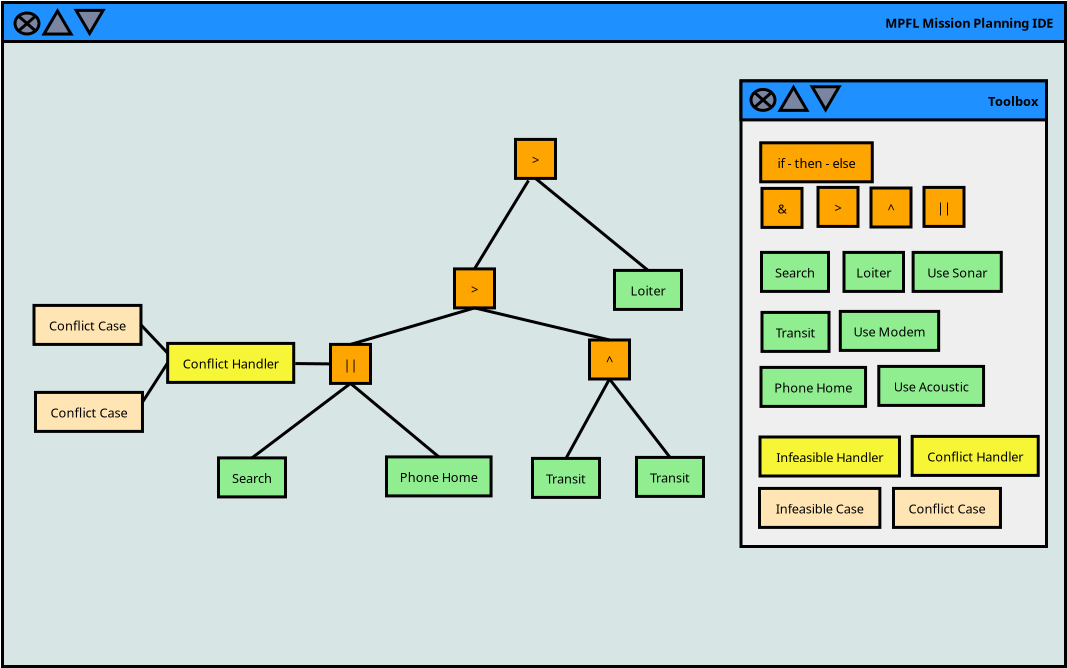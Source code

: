 <?xml version="1.0" encoding="UTF-8"?>
<dia:diagram xmlns:dia="http://www.lysator.liu.se/~alla/dia/">
  <dia:layer name="Background" visible="true" active="true">
    <dia:group>
      <dia:object type="Flowchart - Box" version="0" id="O0">
        <dia:attribute name="obj_pos">
          <dia:point val="8.475,-18.1"/>
        </dia:attribute>
        <dia:attribute name="obj_bb">
          <dia:rectangle val="8.4,-18.175;61.7,15.05"/>
        </dia:attribute>
        <dia:attribute name="elem_corner">
          <dia:point val="8.475,-18.1"/>
        </dia:attribute>
        <dia:attribute name="elem_width">
          <dia:real val="53.15"/>
        </dia:attribute>
        <dia:attribute name="elem_height">
          <dia:real val="33.075"/>
        </dia:attribute>
        <dia:attribute name="border_width">
          <dia:real val="0.15"/>
        </dia:attribute>
        <dia:attribute name="inner_color">
          <dia:color val="#d8e5e5"/>
        </dia:attribute>
        <dia:attribute name="show_background">
          <dia:boolean val="true"/>
        </dia:attribute>
        <dia:attribute name="padding">
          <dia:real val="0.5"/>
        </dia:attribute>
        <dia:attribute name="text">
          <dia:composite type="text">
            <dia:attribute name="string">
              <dia:string>##</dia:string>
            </dia:attribute>
            <dia:attribute name="font">
              <dia:font family="sans" style="0" name="Helvetica"/>
            </dia:attribute>
            <dia:attribute name="height">
              <dia:real val="0.8"/>
            </dia:attribute>
            <dia:attribute name="pos">
              <dia:point val="35.05,-1.367"/>
            </dia:attribute>
            <dia:attribute name="color">
              <dia:color val="#000000"/>
            </dia:attribute>
            <dia:attribute name="alignment">
              <dia:enum val="1"/>
            </dia:attribute>
          </dia:composite>
        </dia:attribute>
      </dia:object>
      <dia:object type="Flowchart - Box" version="0" id="O1">
        <dia:attribute name="obj_pos">
          <dia:point val="8.475,-18.225"/>
        </dia:attribute>
        <dia:attribute name="obj_bb">
          <dia:rectangle val="8.4,-18.3;61.7,-16.2"/>
        </dia:attribute>
        <dia:attribute name="elem_corner">
          <dia:point val="8.475,-18.225"/>
        </dia:attribute>
        <dia:attribute name="elem_width">
          <dia:real val="53.15"/>
        </dia:attribute>
        <dia:attribute name="elem_height">
          <dia:real val="1.95"/>
        </dia:attribute>
        <dia:attribute name="border_width">
          <dia:real val="0.15"/>
        </dia:attribute>
        <dia:attribute name="inner_color">
          <dia:color val="#1e90ff"/>
        </dia:attribute>
        <dia:attribute name="show_background">
          <dia:boolean val="true"/>
        </dia:attribute>
        <dia:attribute name="padding">
          <dia:real val="0.5"/>
        </dia:attribute>
        <dia:attribute name="text">
          <dia:composite type="text">
            <dia:attribute name="string">
              <dia:string>#MPFL Mission Planning IDE#</dia:string>
            </dia:attribute>
            <dia:attribute name="font">
              <dia:font family="sans" style="80" name="Helvetica-Bold"/>
            </dia:attribute>
            <dia:attribute name="height">
              <dia:real val="0.8"/>
            </dia:attribute>
            <dia:attribute name="pos">
              <dia:point val="61.2,-17.055"/>
            </dia:attribute>
            <dia:attribute name="color">
              <dia:color val="#000000"/>
            </dia:attribute>
            <dia:attribute name="alignment">
              <dia:enum val="2"/>
            </dia:attribute>
          </dia:composite>
        </dia:attribute>
      </dia:object>
      <dia:group>
        <dia:object type="Flowchart - Summing Junction" version="1" id="O2">
          <dia:attribute name="obj_pos">
            <dia:point val="9.1,-17.7"/>
          </dia:attribute>
          <dia:attribute name="obj_bb">
            <dia:rectangle val="9.025,-17.775;10.375,-16.575"/>
          </dia:attribute>
          <dia:attribute name="meta">
            <dia:composite type="dict"/>
          </dia:attribute>
          <dia:attribute name="elem_corner">
            <dia:point val="9.1,-17.7"/>
          </dia:attribute>
          <dia:attribute name="elem_width">
            <dia:real val="1.2"/>
          </dia:attribute>
          <dia:attribute name="elem_height">
            <dia:real val="1.05"/>
          </dia:attribute>
          <dia:attribute name="line_width">
            <dia:real val="0.15"/>
          </dia:attribute>
          <dia:attribute name="line_colour">
            <dia:color val="#000000"/>
          </dia:attribute>
          <dia:attribute name="fill_colour">
            <dia:color val="#7a86a1"/>
          </dia:attribute>
          <dia:attribute name="show_background">
            <dia:boolean val="true"/>
          </dia:attribute>
          <dia:attribute name="line_style">
            <dia:enum val="0"/>
            <dia:real val="1"/>
          </dia:attribute>
          <dia:attribute name="flip_horizontal">
            <dia:boolean val="false"/>
          </dia:attribute>
          <dia:attribute name="flip_vertical">
            <dia:boolean val="false"/>
          </dia:attribute>
          <dia:attribute name="subscale">
            <dia:real val="1"/>
          </dia:attribute>
        </dia:object>
        <dia:object type="Geometric - Isoceles Triangle" version="1" id="O3">
          <dia:attribute name="obj_pos">
            <dia:point val="10.55,-17.8"/>
          </dia:attribute>
          <dia:attribute name="obj_bb">
            <dia:rectangle val="10.419,-17.948;12.031,-16.575"/>
          </dia:attribute>
          <dia:attribute name="meta">
            <dia:composite type="dict"/>
          </dia:attribute>
          <dia:attribute name="elem_corner">
            <dia:point val="10.55,-17.8"/>
          </dia:attribute>
          <dia:attribute name="elem_width">
            <dia:real val="1.35"/>
          </dia:attribute>
          <dia:attribute name="elem_height">
            <dia:real val="1.15"/>
          </dia:attribute>
          <dia:attribute name="line_width">
            <dia:real val="0.15"/>
          </dia:attribute>
          <dia:attribute name="line_colour">
            <dia:color val="#000000"/>
          </dia:attribute>
          <dia:attribute name="fill_colour">
            <dia:color val="#7a86a1"/>
          </dia:attribute>
          <dia:attribute name="show_background">
            <dia:boolean val="true"/>
          </dia:attribute>
          <dia:attribute name="line_style">
            <dia:enum val="0"/>
            <dia:real val="1"/>
          </dia:attribute>
          <dia:attribute name="flip_horizontal">
            <dia:boolean val="false"/>
          </dia:attribute>
          <dia:attribute name="flip_vertical">
            <dia:boolean val="false"/>
          </dia:attribute>
          <dia:attribute name="subscale">
            <dia:real val="1"/>
          </dia:attribute>
        </dia:object>
        <dia:object type="Geometric - Isoceles Triangle" version="1" id="O4">
          <dia:attribute name="obj_pos">
            <dia:point val="12.156,-17.832"/>
          </dia:attribute>
          <dia:attribute name="obj_bb">
            <dia:rectangle val="12.025,-17.907;13.637,-16.534"/>
          </dia:attribute>
          <dia:attribute name="meta">
            <dia:composite type="dict"/>
          </dia:attribute>
          <dia:attribute name="elem_corner">
            <dia:point val="12.156,-17.832"/>
          </dia:attribute>
          <dia:attribute name="elem_width">
            <dia:real val="1.35"/>
          </dia:attribute>
          <dia:attribute name="elem_height">
            <dia:real val="1.15"/>
          </dia:attribute>
          <dia:attribute name="line_width">
            <dia:real val="0.15"/>
          </dia:attribute>
          <dia:attribute name="line_colour">
            <dia:color val="#000000"/>
          </dia:attribute>
          <dia:attribute name="fill_colour">
            <dia:color val="#7a86a1"/>
          </dia:attribute>
          <dia:attribute name="show_background">
            <dia:boolean val="true"/>
          </dia:attribute>
          <dia:attribute name="line_style">
            <dia:enum val="0"/>
            <dia:real val="1"/>
          </dia:attribute>
          <dia:attribute name="flip_horizontal">
            <dia:boolean val="false"/>
          </dia:attribute>
          <dia:attribute name="flip_vertical">
            <dia:boolean val="true"/>
          </dia:attribute>
          <dia:attribute name="subscale">
            <dia:real val="1"/>
          </dia:attribute>
        </dia:object>
      </dia:group>
      <dia:group>
        <dia:object type="Flowchart - Box" version="0" id="O5">
          <dia:attribute name="obj_pos">
            <dia:point val="31.075,-4.905"/>
          </dia:attribute>
          <dia:attribute name="obj_bb">
            <dia:rectangle val="31,-4.98;33.15,-2.88"/>
          </dia:attribute>
          <dia:attribute name="elem_corner">
            <dia:point val="31.075,-4.905"/>
          </dia:attribute>
          <dia:attribute name="elem_width">
            <dia:real val="2"/>
          </dia:attribute>
          <dia:attribute name="elem_height">
            <dia:real val="1.95"/>
          </dia:attribute>
          <dia:attribute name="border_width">
            <dia:real val="0.15"/>
          </dia:attribute>
          <dia:attribute name="inner_color">
            <dia:color val="#ffa500"/>
          </dia:attribute>
          <dia:attribute name="show_background">
            <dia:boolean val="true"/>
          </dia:attribute>
          <dia:attribute name="padding">
            <dia:real val="0.5"/>
          </dia:attribute>
          <dia:attribute name="text">
            <dia:composite type="text">
              <dia:attribute name="string">
                <dia:string>#&gt;#</dia:string>
              </dia:attribute>
              <dia:attribute name="font">
                <dia:font family="sans" style="0" name="Helvetica"/>
              </dia:attribute>
              <dia:attribute name="height">
                <dia:real val="0.8"/>
              </dia:attribute>
              <dia:attribute name="pos">
                <dia:point val="32.075,-3.735"/>
              </dia:attribute>
              <dia:attribute name="color">
                <dia:color val="#000000"/>
              </dia:attribute>
              <dia:attribute name="alignment">
                <dia:enum val="1"/>
              </dia:attribute>
            </dia:composite>
          </dia:attribute>
        </dia:object>
        <dia:object type="Flowchart - Box" version="0" id="O6">
          <dia:attribute name="obj_pos">
            <dia:point val="19.275,4.545"/>
          </dia:attribute>
          <dia:attribute name="obj_bb">
            <dia:rectangle val="19.2,4.47;22.7,6.57"/>
          </dia:attribute>
          <dia:attribute name="elem_corner">
            <dia:point val="19.275,4.545"/>
          </dia:attribute>
          <dia:attribute name="elem_width">
            <dia:real val="3.35"/>
          </dia:attribute>
          <dia:attribute name="elem_height">
            <dia:real val="1.95"/>
          </dia:attribute>
          <dia:attribute name="border_width">
            <dia:real val="0.15"/>
          </dia:attribute>
          <dia:attribute name="inner_color">
            <dia:color val="#90ee90"/>
          </dia:attribute>
          <dia:attribute name="show_background">
            <dia:boolean val="true"/>
          </dia:attribute>
          <dia:attribute name="padding">
            <dia:real val="0.5"/>
          </dia:attribute>
          <dia:attribute name="text">
            <dia:composite type="text">
              <dia:attribute name="string">
                <dia:string>#Search#</dia:string>
              </dia:attribute>
              <dia:attribute name="font">
                <dia:font family="sans" style="0" name="Helvetica"/>
              </dia:attribute>
              <dia:attribute name="height">
                <dia:real val="0.8"/>
              </dia:attribute>
              <dia:attribute name="pos">
                <dia:point val="20.95,5.715"/>
              </dia:attribute>
              <dia:attribute name="color">
                <dia:color val="#000000"/>
              </dia:attribute>
              <dia:attribute name="alignment">
                <dia:enum val="1"/>
              </dia:attribute>
            </dia:composite>
          </dia:attribute>
        </dia:object>
        <dia:object type="Flowchart - Box" version="0" id="O7">
          <dia:attribute name="obj_pos">
            <dia:point val="27.675,4.495"/>
          </dia:attribute>
          <dia:attribute name="obj_bb">
            <dia:rectangle val="27.6,4.42;32.977,6.52"/>
          </dia:attribute>
          <dia:attribute name="elem_corner">
            <dia:point val="27.675,4.495"/>
          </dia:attribute>
          <dia:attribute name="elem_width">
            <dia:real val="5.228"/>
          </dia:attribute>
          <dia:attribute name="elem_height">
            <dia:real val="1.95"/>
          </dia:attribute>
          <dia:attribute name="border_width">
            <dia:real val="0.15"/>
          </dia:attribute>
          <dia:attribute name="inner_color">
            <dia:color val="#90ee90"/>
          </dia:attribute>
          <dia:attribute name="show_background">
            <dia:boolean val="true"/>
          </dia:attribute>
          <dia:attribute name="padding">
            <dia:real val="0.5"/>
          </dia:attribute>
          <dia:attribute name="text">
            <dia:composite type="text">
              <dia:attribute name="string">
                <dia:string>#Phone Home#</dia:string>
              </dia:attribute>
              <dia:attribute name="font">
                <dia:font family="sans" style="0" name="Helvetica"/>
              </dia:attribute>
              <dia:attribute name="height">
                <dia:real val="0.8"/>
              </dia:attribute>
              <dia:attribute name="pos">
                <dia:point val="30.289,5.665"/>
              </dia:attribute>
              <dia:attribute name="color">
                <dia:color val="#000000"/>
              </dia:attribute>
              <dia:attribute name="alignment">
                <dia:enum val="1"/>
              </dia:attribute>
            </dia:composite>
          </dia:attribute>
        </dia:object>
        <dia:object type="Flowchart - Box" version="0" id="O8">
          <dia:attribute name="obj_pos">
            <dia:point val="37.825,-1.35"/>
          </dia:attribute>
          <dia:attribute name="obj_bb">
            <dia:rectangle val="37.75,-1.425;39.9,0.675"/>
          </dia:attribute>
          <dia:attribute name="elem_corner">
            <dia:point val="37.825,-1.35"/>
          </dia:attribute>
          <dia:attribute name="elem_width">
            <dia:real val="2"/>
          </dia:attribute>
          <dia:attribute name="elem_height">
            <dia:real val="1.95"/>
          </dia:attribute>
          <dia:attribute name="border_width">
            <dia:real val="0.15"/>
          </dia:attribute>
          <dia:attribute name="inner_color">
            <dia:color val="#ffa500"/>
          </dia:attribute>
          <dia:attribute name="show_background">
            <dia:boolean val="true"/>
          </dia:attribute>
          <dia:attribute name="padding">
            <dia:real val="0.5"/>
          </dia:attribute>
          <dia:attribute name="text">
            <dia:composite type="text">
              <dia:attribute name="string">
                <dia:string>#^#</dia:string>
              </dia:attribute>
              <dia:attribute name="font">
                <dia:font family="sans" style="0" name="Helvetica"/>
              </dia:attribute>
              <dia:attribute name="height">
                <dia:real val="0.8"/>
              </dia:attribute>
              <dia:attribute name="pos">
                <dia:point val="38.825,-0.18"/>
              </dia:attribute>
              <dia:attribute name="color">
                <dia:color val="#000000"/>
              </dia:attribute>
              <dia:attribute name="alignment">
                <dia:enum val="1"/>
              </dia:attribute>
            </dia:composite>
          </dia:attribute>
        </dia:object>
        <dia:object type="Flowchart - Box" version="0" id="O9">
          <dia:attribute name="obj_pos">
            <dia:point val="24.875,-1.13"/>
          </dia:attribute>
          <dia:attribute name="obj_bb">
            <dia:rectangle val="24.8,-1.205;26.95,0.895"/>
          </dia:attribute>
          <dia:attribute name="elem_corner">
            <dia:point val="24.875,-1.13"/>
          </dia:attribute>
          <dia:attribute name="elem_width">
            <dia:real val="2"/>
          </dia:attribute>
          <dia:attribute name="elem_height">
            <dia:real val="1.95"/>
          </dia:attribute>
          <dia:attribute name="border_width">
            <dia:real val="0.15"/>
          </dia:attribute>
          <dia:attribute name="inner_color">
            <dia:color val="#ffa500"/>
          </dia:attribute>
          <dia:attribute name="show_background">
            <dia:boolean val="true"/>
          </dia:attribute>
          <dia:attribute name="padding">
            <dia:real val="0.5"/>
          </dia:attribute>
          <dia:attribute name="text">
            <dia:composite type="text">
              <dia:attribute name="string">
                <dia:string>#||#</dia:string>
              </dia:attribute>
              <dia:attribute name="font">
                <dia:font family="sans" style="0" name="Helvetica"/>
              </dia:attribute>
              <dia:attribute name="height">
                <dia:real val="0.8"/>
              </dia:attribute>
              <dia:attribute name="pos">
                <dia:point val="25.875,0.04"/>
              </dia:attribute>
              <dia:attribute name="color">
                <dia:color val="#000000"/>
              </dia:attribute>
              <dia:attribute name="alignment">
                <dia:enum val="1"/>
              </dia:attribute>
            </dia:composite>
          </dia:attribute>
        </dia:object>
        <dia:object type="Flowchart - Box" version="0" id="O10">
          <dia:attribute name="obj_pos">
            <dia:point val="34.975,4.57"/>
          </dia:attribute>
          <dia:attribute name="obj_bb">
            <dia:rectangle val="34.9,4.495;38.4,6.595"/>
          </dia:attribute>
          <dia:attribute name="elem_corner">
            <dia:point val="34.975,4.57"/>
          </dia:attribute>
          <dia:attribute name="elem_width">
            <dia:real val="3.35"/>
          </dia:attribute>
          <dia:attribute name="elem_height">
            <dia:real val="1.95"/>
          </dia:attribute>
          <dia:attribute name="border_width">
            <dia:real val="0.15"/>
          </dia:attribute>
          <dia:attribute name="inner_color">
            <dia:color val="#90ee90"/>
          </dia:attribute>
          <dia:attribute name="show_background">
            <dia:boolean val="true"/>
          </dia:attribute>
          <dia:attribute name="padding">
            <dia:real val="0.5"/>
          </dia:attribute>
          <dia:attribute name="text">
            <dia:composite type="text">
              <dia:attribute name="string">
                <dia:string>#Transit#</dia:string>
              </dia:attribute>
              <dia:attribute name="font">
                <dia:font family="sans" style="0" name="Helvetica"/>
              </dia:attribute>
              <dia:attribute name="height">
                <dia:real val="0.8"/>
              </dia:attribute>
              <dia:attribute name="pos">
                <dia:point val="36.65,5.74"/>
              </dia:attribute>
              <dia:attribute name="color">
                <dia:color val="#000000"/>
              </dia:attribute>
              <dia:attribute name="alignment">
                <dia:enum val="1"/>
              </dia:attribute>
            </dia:composite>
          </dia:attribute>
        </dia:object>
        <dia:object type="Flowchart - Box" version="0" id="O11">
          <dia:attribute name="obj_pos">
            <dia:point val="16.733,-1.18"/>
          </dia:attribute>
          <dia:attribute name="obj_bb">
            <dia:rectangle val="16.657,-1.255;23.11,0.845"/>
          </dia:attribute>
          <dia:attribute name="elem_corner">
            <dia:point val="16.733,-1.18"/>
          </dia:attribute>
          <dia:attribute name="elem_width">
            <dia:real val="6.303"/>
          </dia:attribute>
          <dia:attribute name="elem_height">
            <dia:real val="1.95"/>
          </dia:attribute>
          <dia:attribute name="border_width">
            <dia:real val="0.15"/>
          </dia:attribute>
          <dia:attribute name="inner_color">
            <dia:color val="#f6f637"/>
          </dia:attribute>
          <dia:attribute name="show_background">
            <dia:boolean val="true"/>
          </dia:attribute>
          <dia:attribute name="padding">
            <dia:real val="0.5"/>
          </dia:attribute>
          <dia:attribute name="text">
            <dia:composite type="text">
              <dia:attribute name="string">
                <dia:string>#Conflict Handler#</dia:string>
              </dia:attribute>
              <dia:attribute name="font">
                <dia:font family="sans" style="0" name="Helvetica"/>
              </dia:attribute>
              <dia:attribute name="height">
                <dia:real val="0.8"/>
              </dia:attribute>
              <dia:attribute name="pos">
                <dia:point val="19.884,-0.01"/>
              </dia:attribute>
              <dia:attribute name="color">
                <dia:color val="#000000"/>
              </dia:attribute>
              <dia:attribute name="alignment">
                <dia:enum val="1"/>
              </dia:attribute>
            </dia:composite>
          </dia:attribute>
        </dia:object>
        <dia:object type="Flowchart - Box" version="0" id="O12">
          <dia:attribute name="obj_pos">
            <dia:point val="10.05,-3.08"/>
          </dia:attribute>
          <dia:attribute name="obj_bb">
            <dia:rectangle val="9.975,-3.155;15.473,-1.055"/>
          </dia:attribute>
          <dia:attribute name="elem_corner">
            <dia:point val="10.05,-3.08"/>
          </dia:attribute>
          <dia:attribute name="elem_width">
            <dia:real val="5.348"/>
          </dia:attribute>
          <dia:attribute name="elem_height">
            <dia:real val="1.95"/>
          </dia:attribute>
          <dia:attribute name="border_width">
            <dia:real val="0.15"/>
          </dia:attribute>
          <dia:attribute name="inner_color">
            <dia:color val="#ffe5b4"/>
          </dia:attribute>
          <dia:attribute name="show_background">
            <dia:boolean val="true"/>
          </dia:attribute>
          <dia:attribute name="padding">
            <dia:real val="0.5"/>
          </dia:attribute>
          <dia:attribute name="text">
            <dia:composite type="text">
              <dia:attribute name="string">
                <dia:string>#Conflict Case#</dia:string>
              </dia:attribute>
              <dia:attribute name="font">
                <dia:font family="sans" style="0" name="Helvetica"/>
              </dia:attribute>
              <dia:attribute name="height">
                <dia:real val="0.8"/>
              </dia:attribute>
              <dia:attribute name="pos">
                <dia:point val="12.724,-1.91"/>
              </dia:attribute>
              <dia:attribute name="color">
                <dia:color val="#000000"/>
              </dia:attribute>
              <dia:attribute name="alignment">
                <dia:enum val="1"/>
              </dia:attribute>
            </dia:composite>
          </dia:attribute>
        </dia:object>
        <dia:object type="Flowchart - Box" version="0" id="O13">
          <dia:attribute name="obj_pos">
            <dia:point val="40.175,4.52"/>
          </dia:attribute>
          <dia:attribute name="obj_bb">
            <dia:rectangle val="40.1,4.445;43.6,6.545"/>
          </dia:attribute>
          <dia:attribute name="elem_corner">
            <dia:point val="40.175,4.52"/>
          </dia:attribute>
          <dia:attribute name="elem_width">
            <dia:real val="3.35"/>
          </dia:attribute>
          <dia:attribute name="elem_height">
            <dia:real val="1.95"/>
          </dia:attribute>
          <dia:attribute name="border_width">
            <dia:real val="0.15"/>
          </dia:attribute>
          <dia:attribute name="inner_color">
            <dia:color val="#90ee90"/>
          </dia:attribute>
          <dia:attribute name="show_background">
            <dia:boolean val="true"/>
          </dia:attribute>
          <dia:attribute name="padding">
            <dia:real val="0.5"/>
          </dia:attribute>
          <dia:attribute name="text">
            <dia:composite type="text">
              <dia:attribute name="string">
                <dia:string>#Transit#</dia:string>
              </dia:attribute>
              <dia:attribute name="font">
                <dia:font family="sans" style="0" name="Helvetica"/>
              </dia:attribute>
              <dia:attribute name="height">
                <dia:real val="0.8"/>
              </dia:attribute>
              <dia:attribute name="pos">
                <dia:point val="41.85,5.69"/>
              </dia:attribute>
              <dia:attribute name="color">
                <dia:color val="#000000"/>
              </dia:attribute>
              <dia:attribute name="alignment">
                <dia:enum val="1"/>
              </dia:attribute>
            </dia:composite>
          </dia:attribute>
        </dia:object>
        <dia:object type="Standard - Line" version="0" id="O14">
          <dia:attribute name="obj_pos">
            <dia:point val="25.875,0.82"/>
          </dia:attribute>
          <dia:attribute name="obj_bb">
            <dia:rectangle val="20.845,0.715;25.98,4.65"/>
          </dia:attribute>
          <dia:attribute name="conn_endpoints">
            <dia:point val="25.875,0.82"/>
            <dia:point val="20.95,4.545"/>
          </dia:attribute>
          <dia:attribute name="numcp">
            <dia:int val="1"/>
          </dia:attribute>
          <dia:attribute name="line_width">
            <dia:real val="0.15"/>
          </dia:attribute>
          <dia:connections>
            <dia:connection handle="0" to="O9" connection="13"/>
            <dia:connection handle="1" to="O6" connection="2"/>
          </dia:connections>
        </dia:object>
        <dia:object type="Standard - Line" version="0" id="O15">
          <dia:attribute name="obj_pos">
            <dia:point val="30.289,4.495"/>
          </dia:attribute>
          <dia:attribute name="obj_bb">
            <dia:rectangle val="25.769,0.714;30.394,4.601"/>
          </dia:attribute>
          <dia:attribute name="conn_endpoints">
            <dia:point val="30.289,4.495"/>
            <dia:point val="25.875,0.82"/>
          </dia:attribute>
          <dia:attribute name="numcp">
            <dia:int val="1"/>
          </dia:attribute>
          <dia:attribute name="line_width">
            <dia:real val="0.15"/>
          </dia:attribute>
          <dia:connections>
            <dia:connection handle="0" to="O7" connection="2"/>
            <dia:connection handle="1" to="O9" connection="13"/>
          </dia:connections>
        </dia:object>
        <dia:object type="Standard - Line" version="0" id="O16">
          <dia:attribute name="obj_pos">
            <dia:point val="38.825,0.6"/>
          </dia:attribute>
          <dia:attribute name="obj_bb">
            <dia:rectangle val="36.548,0.498;38.927,4.672"/>
          </dia:attribute>
          <dia:attribute name="conn_endpoints">
            <dia:point val="38.825,0.6"/>
            <dia:point val="36.65,4.57"/>
          </dia:attribute>
          <dia:attribute name="numcp">
            <dia:int val="1"/>
          </dia:attribute>
          <dia:attribute name="line_width">
            <dia:real val="0.15"/>
          </dia:attribute>
          <dia:connections>
            <dia:connection handle="0" to="O8" connection="13"/>
            <dia:connection handle="1" to="O10" connection="2"/>
          </dia:connections>
        </dia:object>
        <dia:object type="Standard - Line" version="0" id="O17">
          <dia:attribute name="obj_pos">
            <dia:point val="38.825,0.6"/>
          </dia:attribute>
          <dia:attribute name="obj_bb">
            <dia:rectangle val="38.72,0.495;41.955,4.625"/>
          </dia:attribute>
          <dia:attribute name="conn_endpoints">
            <dia:point val="38.825,0.6"/>
            <dia:point val="41.85,4.52"/>
          </dia:attribute>
          <dia:attribute name="numcp">
            <dia:int val="1"/>
          </dia:attribute>
          <dia:attribute name="line_width">
            <dia:real val="0.15"/>
          </dia:attribute>
          <dia:connections>
            <dia:connection handle="0" to="O8" connection="13"/>
            <dia:connection handle="1" to="O13" connection="2"/>
          </dia:connections>
        </dia:object>
        <dia:object type="Standard - Line" version="0" id="O18">
          <dia:attribute name="obj_pos">
            <dia:point val="25.875,-1.13"/>
          </dia:attribute>
          <dia:attribute name="obj_bb">
            <dia:rectangle val="25.782,-3.048;32.168,-1.037"/>
          </dia:attribute>
          <dia:attribute name="conn_endpoints">
            <dia:point val="25.875,-1.13"/>
            <dia:point val="32.075,-2.955"/>
          </dia:attribute>
          <dia:attribute name="numcp">
            <dia:int val="1"/>
          </dia:attribute>
          <dia:attribute name="line_width">
            <dia:real val="0.15"/>
          </dia:attribute>
          <dia:connections>
            <dia:connection handle="0" to="O9" connection="2"/>
            <dia:connection handle="1" to="O5" connection="13"/>
          </dia:connections>
        </dia:object>
        <dia:object type="Standard - Line" version="0" id="O19">
          <dia:attribute name="obj_pos">
            <dia:point val="32.075,-2.955"/>
          </dia:attribute>
          <dia:attribute name="obj_bb">
            <dia:rectangle val="31.985,-3.045;38.915,-1.26"/>
          </dia:attribute>
          <dia:attribute name="conn_endpoints">
            <dia:point val="32.075,-2.955"/>
            <dia:point val="38.825,-1.35"/>
          </dia:attribute>
          <dia:attribute name="numcp">
            <dia:int val="1"/>
          </dia:attribute>
          <dia:attribute name="line_width">
            <dia:real val="0.15"/>
          </dia:attribute>
          <dia:connections>
            <dia:connection handle="0" to="O5" connection="13"/>
            <dia:connection handle="1" to="O8" connection="2"/>
          </dia:connections>
        </dia:object>
        <dia:object type="Standard - Line" version="0" id="O20">
          <dia:attribute name="obj_pos">
            <dia:point val="23.106,-0.173"/>
          </dia:attribute>
          <dia:attribute name="obj_bb">
            <dia:rectangle val="23.03,-0.248;24.951,-0.079"/>
          </dia:attribute>
          <dia:attribute name="conn_endpoints">
            <dia:point val="23.106,-0.173"/>
            <dia:point val="24.875,-0.155"/>
          </dia:attribute>
          <dia:attribute name="numcp">
            <dia:int val="1"/>
          </dia:attribute>
          <dia:attribute name="line_width">
            <dia:real val="0.15"/>
          </dia:attribute>
          <dia:connections>
            <dia:connection handle="0" to="O11" connection="16"/>
            <dia:connection handle="1" to="O9" connection="7"/>
          </dia:connections>
        </dia:object>
        <dia:object type="Flowchart - Box" version="0" id="O21">
          <dia:attribute name="obj_pos">
            <dia:point val="10.125,1.27"/>
          </dia:attribute>
          <dia:attribute name="obj_bb">
            <dia:rectangle val="10.05,1.195;15.547,3.295"/>
          </dia:attribute>
          <dia:attribute name="elem_corner">
            <dia:point val="10.125,1.27"/>
          </dia:attribute>
          <dia:attribute name="elem_width">
            <dia:real val="5.348"/>
          </dia:attribute>
          <dia:attribute name="elem_height">
            <dia:real val="1.95"/>
          </dia:attribute>
          <dia:attribute name="border_width">
            <dia:real val="0.15"/>
          </dia:attribute>
          <dia:attribute name="inner_color">
            <dia:color val="#ffe5b4"/>
          </dia:attribute>
          <dia:attribute name="show_background">
            <dia:boolean val="true"/>
          </dia:attribute>
          <dia:attribute name="padding">
            <dia:real val="0.5"/>
          </dia:attribute>
          <dia:attribute name="text">
            <dia:composite type="text">
              <dia:attribute name="string">
                <dia:string>#Conflict Case#</dia:string>
              </dia:attribute>
              <dia:attribute name="font">
                <dia:font family="sans" style="0" name="Helvetica"/>
              </dia:attribute>
              <dia:attribute name="height">
                <dia:real val="0.8"/>
              </dia:attribute>
              <dia:attribute name="pos">
                <dia:point val="12.799,2.44"/>
              </dia:attribute>
              <dia:attribute name="color">
                <dia:color val="#000000"/>
              </dia:attribute>
              <dia:attribute name="alignment">
                <dia:enum val="1"/>
              </dia:attribute>
            </dia:composite>
          </dia:attribute>
        </dia:object>
        <dia:object type="Standard - Line" version="0" id="O22">
          <dia:attribute name="obj_pos">
            <dia:point val="15.398,-2.105"/>
          </dia:attribute>
          <dia:attribute name="obj_bb">
            <dia:rectangle val="15.291,-2.211;16.838,-0.586"/>
          </dia:attribute>
          <dia:attribute name="conn_endpoints">
            <dia:point val="15.398,-2.105"/>
            <dia:point val="16.733,-0.693"/>
          </dia:attribute>
          <dia:attribute name="numcp">
            <dia:int val="1"/>
          </dia:attribute>
          <dia:attribute name="line_width">
            <dia:real val="0.15"/>
          </dia:attribute>
          <dia:connections>
            <dia:connection handle="0" to="O12" connection="8"/>
            <dia:connection handle="1" to="O11" connection="5"/>
          </dia:connections>
        </dia:object>
        <dia:object type="Standard - Line" version="0" id="O23">
          <dia:attribute name="obj_pos">
            <dia:point val="15.473,1.758"/>
          </dia:attribute>
          <dia:attribute name="obj_bb">
            <dia:rectangle val="15.369,-0.309;16.836,1.861"/>
          </dia:attribute>
          <dia:attribute name="conn_endpoints">
            <dia:point val="15.473,1.758"/>
            <dia:point val="16.733,-0.205"/>
          </dia:attribute>
          <dia:attribute name="numcp">
            <dia:int val="1"/>
          </dia:attribute>
          <dia:attribute name="line_width">
            <dia:real val="0.15"/>
          </dia:attribute>
          <dia:connections>
            <dia:connection handle="0" to="O21" connection="6"/>
            <dia:connection handle="1" to="O11" connection="7"/>
          </dia:connections>
        </dia:object>
        <dia:object type="Flowchart - Box" version="0" id="O24">
          <dia:attribute name="obj_pos">
            <dia:point val="39.075,-4.83"/>
          </dia:attribute>
          <dia:attribute name="obj_bb">
            <dia:rectangle val="39,-4.905;42.5,-2.805"/>
          </dia:attribute>
          <dia:attribute name="elem_corner">
            <dia:point val="39.075,-4.83"/>
          </dia:attribute>
          <dia:attribute name="elem_width">
            <dia:real val="3.35"/>
          </dia:attribute>
          <dia:attribute name="elem_height">
            <dia:real val="1.95"/>
          </dia:attribute>
          <dia:attribute name="border_width">
            <dia:real val="0.15"/>
          </dia:attribute>
          <dia:attribute name="inner_color">
            <dia:color val="#90ee90"/>
          </dia:attribute>
          <dia:attribute name="show_background">
            <dia:boolean val="true"/>
          </dia:attribute>
          <dia:attribute name="padding">
            <dia:real val="0.5"/>
          </dia:attribute>
          <dia:attribute name="text">
            <dia:composite type="text">
              <dia:attribute name="string">
                <dia:string>#Loiter#</dia:string>
              </dia:attribute>
              <dia:attribute name="font">
                <dia:font family="sans" style="0" name="Helvetica"/>
              </dia:attribute>
              <dia:attribute name="height">
                <dia:real val="0.8"/>
              </dia:attribute>
              <dia:attribute name="pos">
                <dia:point val="40.75,-3.66"/>
              </dia:attribute>
              <dia:attribute name="color">
                <dia:color val="#000000"/>
              </dia:attribute>
              <dia:attribute name="alignment">
                <dia:enum val="1"/>
              </dia:attribute>
            </dia:composite>
          </dia:attribute>
        </dia:object>
        <dia:object type="Flowchart - Box" version="0" id="O25">
          <dia:attribute name="obj_pos">
            <dia:point val="34.125,-11.38"/>
          </dia:attribute>
          <dia:attribute name="obj_bb">
            <dia:rectangle val="34.05,-11.455;36.2,-9.355"/>
          </dia:attribute>
          <dia:attribute name="elem_corner">
            <dia:point val="34.125,-11.38"/>
          </dia:attribute>
          <dia:attribute name="elem_width">
            <dia:real val="2"/>
          </dia:attribute>
          <dia:attribute name="elem_height">
            <dia:real val="1.95"/>
          </dia:attribute>
          <dia:attribute name="border_width">
            <dia:real val="0.15"/>
          </dia:attribute>
          <dia:attribute name="inner_color">
            <dia:color val="#ffa500"/>
          </dia:attribute>
          <dia:attribute name="show_background">
            <dia:boolean val="true"/>
          </dia:attribute>
          <dia:attribute name="padding">
            <dia:real val="0.5"/>
          </dia:attribute>
          <dia:attribute name="text">
            <dia:composite type="text">
              <dia:attribute name="string">
                <dia:string>#&gt;#</dia:string>
              </dia:attribute>
              <dia:attribute name="font">
                <dia:font family="sans" style="0" name="Helvetica"/>
              </dia:attribute>
              <dia:attribute name="height">
                <dia:real val="0.8"/>
              </dia:attribute>
              <dia:attribute name="pos">
                <dia:point val="35.125,-10.21"/>
              </dia:attribute>
              <dia:attribute name="color">
                <dia:color val="#000000"/>
              </dia:attribute>
              <dia:attribute name="alignment">
                <dia:enum val="1"/>
              </dia:attribute>
            </dia:composite>
          </dia:attribute>
        </dia:object>
        <dia:object type="Standard - Line" version="0" id="O26">
          <dia:attribute name="obj_pos">
            <dia:point val="34.775,-9.325"/>
          </dia:attribute>
          <dia:attribute name="obj_bb">
            <dia:rectangle val="31.972,-9.428;34.878,-4.802"/>
          </dia:attribute>
          <dia:attribute name="conn_endpoints">
            <dia:point val="34.775,-9.325"/>
            <dia:point val="32.075,-4.905"/>
          </dia:attribute>
          <dia:attribute name="numcp">
            <dia:int val="1"/>
          </dia:attribute>
          <dia:attribute name="line_width">
            <dia:real val="0.15"/>
          </dia:attribute>
          <dia:connections>
            <dia:connection handle="1" to="O5" connection="2"/>
          </dia:connections>
        </dia:object>
        <dia:object type="Standard - Line" version="0" id="O27">
          <dia:attribute name="obj_pos">
            <dia:point val="35.125,-9.43"/>
          </dia:attribute>
          <dia:attribute name="obj_bb">
            <dia:rectangle val="35.02,-9.536;40.855,-4.724"/>
          </dia:attribute>
          <dia:attribute name="conn_endpoints">
            <dia:point val="35.125,-9.43"/>
            <dia:point val="40.75,-4.83"/>
          </dia:attribute>
          <dia:attribute name="numcp">
            <dia:int val="1"/>
          </dia:attribute>
          <dia:attribute name="line_width">
            <dia:real val="0.15"/>
          </dia:attribute>
          <dia:connections>
            <dia:connection handle="0" to="O25" connection="13"/>
            <dia:connection handle="1" to="O24" connection="2"/>
          </dia:connections>
        </dia:object>
      </dia:group>
      <dia:group>
        <dia:object type="Flowchart - Box" version="0" id="O28">
          <dia:attribute name="obj_pos">
            <dia:point val="45.4,-14.305"/>
          </dia:attribute>
          <dia:attribute name="obj_bb">
            <dia:rectangle val="45.325,-14.38;60.75,9.05"/>
          </dia:attribute>
          <dia:attribute name="elem_corner">
            <dia:point val="45.4,-14.305"/>
          </dia:attribute>
          <dia:attribute name="elem_width">
            <dia:real val="15.275"/>
          </dia:attribute>
          <dia:attribute name="elem_height">
            <dia:real val="23.28"/>
          </dia:attribute>
          <dia:attribute name="border_width">
            <dia:real val="0.15"/>
          </dia:attribute>
          <dia:attribute name="inner_color">
            <dia:color val="#efefef"/>
          </dia:attribute>
          <dia:attribute name="show_background">
            <dia:boolean val="true"/>
          </dia:attribute>
          <dia:attribute name="padding">
            <dia:real val="0.5"/>
          </dia:attribute>
          <dia:attribute name="text">
            <dia:composite type="text">
              <dia:attribute name="string">
                <dia:string>##</dia:string>
              </dia:attribute>
              <dia:attribute name="font">
                <dia:font family="sans" style="0" name="Helvetica"/>
              </dia:attribute>
              <dia:attribute name="height">
                <dia:real val="0.8"/>
              </dia:attribute>
              <dia:attribute name="pos">
                <dia:point val="53.038,-2.47"/>
              </dia:attribute>
              <dia:attribute name="color">
                <dia:color val="#000000"/>
              </dia:attribute>
              <dia:attribute name="alignment">
                <dia:enum val="1"/>
              </dia:attribute>
            </dia:composite>
          </dia:attribute>
        </dia:object>
        <dia:object type="Flowchart - Box" version="0" id="O29">
          <dia:attribute name="obj_pos">
            <dia:point val="45.4,-14.305"/>
          </dia:attribute>
          <dia:attribute name="obj_bb">
            <dia:rectangle val="45.325,-14.38;60.75,-12.28"/>
          </dia:attribute>
          <dia:attribute name="elem_corner">
            <dia:point val="45.4,-14.305"/>
          </dia:attribute>
          <dia:attribute name="elem_width">
            <dia:real val="15.275"/>
          </dia:attribute>
          <dia:attribute name="elem_height">
            <dia:real val="1.95"/>
          </dia:attribute>
          <dia:attribute name="border_width">
            <dia:real val="0.15"/>
          </dia:attribute>
          <dia:attribute name="inner_color">
            <dia:color val="#1e90ff"/>
          </dia:attribute>
          <dia:attribute name="show_background">
            <dia:boolean val="true"/>
          </dia:attribute>
          <dia:attribute name="padding">
            <dia:real val="0.5"/>
          </dia:attribute>
          <dia:attribute name="text">
            <dia:composite type="text">
              <dia:attribute name="string">
                <dia:string>#Toolbox#</dia:string>
              </dia:attribute>
              <dia:attribute name="font">
                <dia:font family="sans" style="80" name="Helvetica-Bold"/>
              </dia:attribute>
              <dia:attribute name="height">
                <dia:real val="0.8"/>
              </dia:attribute>
              <dia:attribute name="pos">
                <dia:point val="60.25,-13.135"/>
              </dia:attribute>
              <dia:attribute name="color">
                <dia:color val="#000000"/>
              </dia:attribute>
              <dia:attribute name="alignment">
                <dia:enum val="2"/>
              </dia:attribute>
            </dia:composite>
          </dia:attribute>
        </dia:object>
        <dia:object type="Flowchart - Box" version="0" id="O30">
          <dia:attribute name="obj_pos">
            <dia:point val="51.9,-8.95"/>
          </dia:attribute>
          <dia:attribute name="obj_bb">
            <dia:rectangle val="51.825,-9.025;53.975,-6.925"/>
          </dia:attribute>
          <dia:attribute name="elem_corner">
            <dia:point val="51.9,-8.95"/>
          </dia:attribute>
          <dia:attribute name="elem_width">
            <dia:real val="2"/>
          </dia:attribute>
          <dia:attribute name="elem_height">
            <dia:real val="1.95"/>
          </dia:attribute>
          <dia:attribute name="border_width">
            <dia:real val="0.15"/>
          </dia:attribute>
          <dia:attribute name="inner_color">
            <dia:color val="#ffa500"/>
          </dia:attribute>
          <dia:attribute name="show_background">
            <dia:boolean val="true"/>
          </dia:attribute>
          <dia:attribute name="padding">
            <dia:real val="0.5"/>
          </dia:attribute>
          <dia:attribute name="text">
            <dia:composite type="text">
              <dia:attribute name="string">
                <dia:string>#^#</dia:string>
              </dia:attribute>
              <dia:attribute name="font">
                <dia:font family="sans" style="0" name="Helvetica"/>
              </dia:attribute>
              <dia:attribute name="height">
                <dia:real val="0.8"/>
              </dia:attribute>
              <dia:attribute name="pos">
                <dia:point val="52.9,-7.78"/>
              </dia:attribute>
              <dia:attribute name="color">
                <dia:color val="#000000"/>
              </dia:attribute>
              <dia:attribute name="alignment">
                <dia:enum val="1"/>
              </dia:attribute>
            </dia:composite>
          </dia:attribute>
        </dia:object>
        <dia:object type="Flowchart - Box" version="0" id="O31">
          <dia:attribute name="obj_pos">
            <dia:point val="54.55,-8.98"/>
          </dia:attribute>
          <dia:attribute name="obj_bb">
            <dia:rectangle val="54.475,-9.055;56.625,-6.955"/>
          </dia:attribute>
          <dia:attribute name="elem_corner">
            <dia:point val="54.55,-8.98"/>
          </dia:attribute>
          <dia:attribute name="elem_width">
            <dia:real val="2"/>
          </dia:attribute>
          <dia:attribute name="elem_height">
            <dia:real val="1.95"/>
          </dia:attribute>
          <dia:attribute name="border_width">
            <dia:real val="0.15"/>
          </dia:attribute>
          <dia:attribute name="inner_color">
            <dia:color val="#ffa500"/>
          </dia:attribute>
          <dia:attribute name="show_background">
            <dia:boolean val="true"/>
          </dia:attribute>
          <dia:attribute name="padding">
            <dia:real val="0.5"/>
          </dia:attribute>
          <dia:attribute name="text">
            <dia:composite type="text">
              <dia:attribute name="string">
                <dia:string>#||#</dia:string>
              </dia:attribute>
              <dia:attribute name="font">
                <dia:font family="sans" style="0" name="Helvetica"/>
              </dia:attribute>
              <dia:attribute name="height">
                <dia:real val="0.8"/>
              </dia:attribute>
              <dia:attribute name="pos">
                <dia:point val="55.55,-7.81"/>
              </dia:attribute>
              <dia:attribute name="color">
                <dia:color val="#000000"/>
              </dia:attribute>
              <dia:attribute name="alignment">
                <dia:enum val="1"/>
              </dia:attribute>
            </dia:composite>
          </dia:attribute>
        </dia:object>
        <dia:object type="Flowchart - Box" version="0" id="O32">
          <dia:attribute name="obj_pos">
            <dia:point val="49.25,-8.98"/>
          </dia:attribute>
          <dia:attribute name="obj_bb">
            <dia:rectangle val="49.175,-9.055;51.325,-6.955"/>
          </dia:attribute>
          <dia:attribute name="elem_corner">
            <dia:point val="49.25,-8.98"/>
          </dia:attribute>
          <dia:attribute name="elem_width">
            <dia:real val="2"/>
          </dia:attribute>
          <dia:attribute name="elem_height">
            <dia:real val="1.95"/>
          </dia:attribute>
          <dia:attribute name="border_width">
            <dia:real val="0.15"/>
          </dia:attribute>
          <dia:attribute name="inner_color">
            <dia:color val="#ffa500"/>
          </dia:attribute>
          <dia:attribute name="show_background">
            <dia:boolean val="true"/>
          </dia:attribute>
          <dia:attribute name="padding">
            <dia:real val="0.5"/>
          </dia:attribute>
          <dia:attribute name="text">
            <dia:composite type="text">
              <dia:attribute name="string">
                <dia:string>#&gt;#</dia:string>
              </dia:attribute>
              <dia:attribute name="font">
                <dia:font family="sans" style="0" name="Helvetica"/>
              </dia:attribute>
              <dia:attribute name="height">
                <dia:real val="0.8"/>
              </dia:attribute>
              <dia:attribute name="pos">
                <dia:point val="50.25,-7.81"/>
              </dia:attribute>
              <dia:attribute name="color">
                <dia:color val="#000000"/>
              </dia:attribute>
              <dia:attribute name="alignment">
                <dia:enum val="1"/>
              </dia:attribute>
            </dia:composite>
          </dia:attribute>
        </dia:object>
        <dia:object type="Flowchart - Box" version="0" id="O33">
          <dia:attribute name="obj_pos">
            <dia:point val="46.386,-11.21"/>
          </dia:attribute>
          <dia:attribute name="obj_bb">
            <dia:rectangle val="46.311,-11.285;52.039,-9.185"/>
          </dia:attribute>
          <dia:attribute name="elem_corner">
            <dia:point val="46.386,-11.21"/>
          </dia:attribute>
          <dia:attribute name="elem_width">
            <dia:real val="5.578"/>
          </dia:attribute>
          <dia:attribute name="elem_height">
            <dia:real val="1.95"/>
          </dia:attribute>
          <dia:attribute name="border_width">
            <dia:real val="0.15"/>
          </dia:attribute>
          <dia:attribute name="inner_color">
            <dia:color val="#ffa500"/>
          </dia:attribute>
          <dia:attribute name="show_background">
            <dia:boolean val="true"/>
          </dia:attribute>
          <dia:attribute name="padding">
            <dia:real val="0.5"/>
          </dia:attribute>
          <dia:attribute name="text">
            <dia:composite type="text">
              <dia:attribute name="string">
                <dia:string>#if - then - else#</dia:string>
              </dia:attribute>
              <dia:attribute name="font">
                <dia:font family="sans" style="0" name="Helvetica"/>
              </dia:attribute>
              <dia:attribute name="height">
                <dia:real val="0.8"/>
              </dia:attribute>
              <dia:attribute name="pos">
                <dia:point val="49.175,-10.04"/>
              </dia:attribute>
              <dia:attribute name="color">
                <dia:color val="#000000"/>
              </dia:attribute>
              <dia:attribute name="alignment">
                <dia:enum val="1"/>
              </dia:attribute>
            </dia:composite>
          </dia:attribute>
        </dia:object>
        <dia:object type="Flowchart - Box" version="0" id="O34">
          <dia:attribute name="obj_pos">
            <dia:point val="46.45,-8.93"/>
          </dia:attribute>
          <dia:attribute name="obj_bb">
            <dia:rectangle val="46.375,-9.005;48.525,-6.905"/>
          </dia:attribute>
          <dia:attribute name="elem_corner">
            <dia:point val="46.45,-8.93"/>
          </dia:attribute>
          <dia:attribute name="elem_width">
            <dia:real val="2"/>
          </dia:attribute>
          <dia:attribute name="elem_height">
            <dia:real val="1.95"/>
          </dia:attribute>
          <dia:attribute name="border_width">
            <dia:real val="0.15"/>
          </dia:attribute>
          <dia:attribute name="inner_color">
            <dia:color val="#ffa500"/>
          </dia:attribute>
          <dia:attribute name="show_background">
            <dia:boolean val="true"/>
          </dia:attribute>
          <dia:attribute name="padding">
            <dia:real val="0.5"/>
          </dia:attribute>
          <dia:attribute name="text">
            <dia:composite type="text">
              <dia:attribute name="string">
                <dia:string>#&amp;#</dia:string>
              </dia:attribute>
              <dia:attribute name="font">
                <dia:font family="sans" style="0" name="Helvetica"/>
              </dia:attribute>
              <dia:attribute name="height">
                <dia:real val="0.8"/>
              </dia:attribute>
              <dia:attribute name="pos">
                <dia:point val="47.45,-7.76"/>
              </dia:attribute>
              <dia:attribute name="color">
                <dia:color val="#000000"/>
              </dia:attribute>
              <dia:attribute name="alignment">
                <dia:enum val="1"/>
              </dia:attribute>
            </dia:composite>
          </dia:attribute>
        </dia:object>
        <dia:object type="Flowchart - Box" version="0" id="O35">
          <dia:attribute name="obj_pos">
            <dia:point val="46.425,-5.73"/>
          </dia:attribute>
          <dia:attribute name="obj_bb">
            <dia:rectangle val="46.35,-5.805;49.85,-3.705"/>
          </dia:attribute>
          <dia:attribute name="elem_corner">
            <dia:point val="46.425,-5.73"/>
          </dia:attribute>
          <dia:attribute name="elem_width">
            <dia:real val="3.35"/>
          </dia:attribute>
          <dia:attribute name="elem_height">
            <dia:real val="1.95"/>
          </dia:attribute>
          <dia:attribute name="border_width">
            <dia:real val="0.15"/>
          </dia:attribute>
          <dia:attribute name="inner_color">
            <dia:color val="#90ee90"/>
          </dia:attribute>
          <dia:attribute name="show_background">
            <dia:boolean val="true"/>
          </dia:attribute>
          <dia:attribute name="padding">
            <dia:real val="0.5"/>
          </dia:attribute>
          <dia:attribute name="text">
            <dia:composite type="text">
              <dia:attribute name="string">
                <dia:string>#Search#</dia:string>
              </dia:attribute>
              <dia:attribute name="font">
                <dia:font family="sans" style="0" name="Helvetica"/>
              </dia:attribute>
              <dia:attribute name="height">
                <dia:real val="0.8"/>
              </dia:attribute>
              <dia:attribute name="pos">
                <dia:point val="48.1,-4.56"/>
              </dia:attribute>
              <dia:attribute name="color">
                <dia:color val="#000000"/>
              </dia:attribute>
              <dia:attribute name="alignment">
                <dia:enum val="1"/>
              </dia:attribute>
            </dia:composite>
          </dia:attribute>
        </dia:object>
        <dia:object type="Flowchart - Box" version="0" id="O36">
          <dia:attribute name="obj_pos">
            <dia:point val="50.55,-5.73"/>
          </dia:attribute>
          <dia:attribute name="obj_bb">
            <dia:rectangle val="50.475,-5.805;53.6,-3.705"/>
          </dia:attribute>
          <dia:attribute name="elem_corner">
            <dia:point val="50.55,-5.73"/>
          </dia:attribute>
          <dia:attribute name="elem_width">
            <dia:real val="2.975"/>
          </dia:attribute>
          <dia:attribute name="elem_height">
            <dia:real val="1.95"/>
          </dia:attribute>
          <dia:attribute name="border_width">
            <dia:real val="0.15"/>
          </dia:attribute>
          <dia:attribute name="inner_color">
            <dia:color val="#90ee90"/>
          </dia:attribute>
          <dia:attribute name="show_background">
            <dia:boolean val="true"/>
          </dia:attribute>
          <dia:attribute name="padding">
            <dia:real val="0.5"/>
          </dia:attribute>
          <dia:attribute name="text">
            <dia:composite type="text">
              <dia:attribute name="string">
                <dia:string>#Loiter#</dia:string>
              </dia:attribute>
              <dia:attribute name="font">
                <dia:font family="sans" style="0" name="Helvetica"/>
              </dia:attribute>
              <dia:attribute name="height">
                <dia:real val="0.8"/>
              </dia:attribute>
              <dia:attribute name="pos">
                <dia:point val="52.038,-4.56"/>
              </dia:attribute>
              <dia:attribute name="color">
                <dia:color val="#000000"/>
              </dia:attribute>
              <dia:attribute name="alignment">
                <dia:enum val="1"/>
              </dia:attribute>
            </dia:composite>
          </dia:attribute>
        </dia:object>
        <dia:object type="Flowchart - Box" version="0" id="O37">
          <dia:attribute name="obj_pos">
            <dia:point val="46.4,0.02"/>
          </dia:attribute>
          <dia:attribute name="obj_bb">
            <dia:rectangle val="46.325,-0.055;51.703,2.045"/>
          </dia:attribute>
          <dia:attribute name="elem_corner">
            <dia:point val="46.4,0.02"/>
          </dia:attribute>
          <dia:attribute name="elem_width">
            <dia:real val="5.228"/>
          </dia:attribute>
          <dia:attribute name="elem_height">
            <dia:real val="1.95"/>
          </dia:attribute>
          <dia:attribute name="border_width">
            <dia:real val="0.15"/>
          </dia:attribute>
          <dia:attribute name="inner_color">
            <dia:color val="#90ee90"/>
          </dia:attribute>
          <dia:attribute name="show_background">
            <dia:boolean val="true"/>
          </dia:attribute>
          <dia:attribute name="padding">
            <dia:real val="0.5"/>
          </dia:attribute>
          <dia:attribute name="text">
            <dia:composite type="text">
              <dia:attribute name="string">
                <dia:string>#Phone Home#</dia:string>
              </dia:attribute>
              <dia:attribute name="font">
                <dia:font family="sans" style="0" name="Helvetica"/>
              </dia:attribute>
              <dia:attribute name="height">
                <dia:real val="0.8"/>
              </dia:attribute>
              <dia:attribute name="pos">
                <dia:point val="49.014,1.19"/>
              </dia:attribute>
              <dia:attribute name="color">
                <dia:color val="#000000"/>
              </dia:attribute>
              <dia:attribute name="alignment">
                <dia:enum val="1"/>
              </dia:attribute>
            </dia:composite>
          </dia:attribute>
        </dia:object>
        <dia:object type="Flowchart - Box" version="0" id="O38">
          <dia:attribute name="obj_pos">
            <dia:point val="50.365,-2.78"/>
          </dia:attribute>
          <dia:attribute name="obj_bb">
            <dia:rectangle val="50.29,-2.855;55.358,-0.755"/>
          </dia:attribute>
          <dia:attribute name="elem_corner">
            <dia:point val="50.365,-2.78"/>
          </dia:attribute>
          <dia:attribute name="elem_width">
            <dia:real val="4.918"/>
          </dia:attribute>
          <dia:attribute name="elem_height">
            <dia:real val="1.95"/>
          </dia:attribute>
          <dia:attribute name="border_width">
            <dia:real val="0.15"/>
          </dia:attribute>
          <dia:attribute name="inner_color">
            <dia:color val="#90ee90"/>
          </dia:attribute>
          <dia:attribute name="show_background">
            <dia:boolean val="true"/>
          </dia:attribute>
          <dia:attribute name="padding">
            <dia:real val="0.5"/>
          </dia:attribute>
          <dia:attribute name="text">
            <dia:composite type="text">
              <dia:attribute name="string">
                <dia:string>#Use Modem#</dia:string>
              </dia:attribute>
              <dia:attribute name="font">
                <dia:font family="sans" style="0" name="Helvetica"/>
              </dia:attribute>
              <dia:attribute name="height">
                <dia:real val="0.8"/>
              </dia:attribute>
              <dia:attribute name="pos">
                <dia:point val="52.824,-1.61"/>
              </dia:attribute>
              <dia:attribute name="color">
                <dia:color val="#000000"/>
              </dia:attribute>
              <dia:attribute name="alignment">
                <dia:enum val="1"/>
              </dia:attribute>
            </dia:composite>
          </dia:attribute>
        </dia:object>
        <dia:object type="Flowchart - Box" version="0" id="O39">
          <dia:attribute name="obj_pos">
            <dia:point val="54.006,-5.73"/>
          </dia:attribute>
          <dia:attribute name="obj_bb">
            <dia:rectangle val="53.931,-5.805;58.489,-3.705"/>
          </dia:attribute>
          <dia:attribute name="elem_corner">
            <dia:point val="54.006,-5.73"/>
          </dia:attribute>
          <dia:attribute name="elem_width">
            <dia:real val="4.408"/>
          </dia:attribute>
          <dia:attribute name="elem_height">
            <dia:real val="1.95"/>
          </dia:attribute>
          <dia:attribute name="border_width">
            <dia:real val="0.15"/>
          </dia:attribute>
          <dia:attribute name="inner_color">
            <dia:color val="#90ee90"/>
          </dia:attribute>
          <dia:attribute name="show_background">
            <dia:boolean val="true"/>
          </dia:attribute>
          <dia:attribute name="padding">
            <dia:real val="0.5"/>
          </dia:attribute>
          <dia:attribute name="text">
            <dia:composite type="text">
              <dia:attribute name="string">
                <dia:string>#Use Sonar#</dia:string>
              </dia:attribute>
              <dia:attribute name="font">
                <dia:font family="sans" style="0" name="Helvetica"/>
              </dia:attribute>
              <dia:attribute name="height">
                <dia:real val="0.8"/>
              </dia:attribute>
              <dia:attribute name="pos">
                <dia:point val="56.21,-4.56"/>
              </dia:attribute>
              <dia:attribute name="color">
                <dia:color val="#000000"/>
              </dia:attribute>
              <dia:attribute name="alignment">
                <dia:enum val="1"/>
              </dia:attribute>
            </dia:composite>
          </dia:attribute>
        </dia:object>
        <dia:object type="Flowchart - Box" version="0" id="O40">
          <dia:attribute name="obj_pos">
            <dia:point val="52.29,-0.03"/>
          </dia:attribute>
          <dia:attribute name="obj_bb">
            <dia:rectangle val="52.215,-0.105;57.602,1.995"/>
          </dia:attribute>
          <dia:attribute name="elem_corner">
            <dia:point val="52.29,-0.03"/>
          </dia:attribute>
          <dia:attribute name="elem_width">
            <dia:real val="5.238"/>
          </dia:attribute>
          <dia:attribute name="elem_height">
            <dia:real val="1.95"/>
          </dia:attribute>
          <dia:attribute name="border_width">
            <dia:real val="0.15"/>
          </dia:attribute>
          <dia:attribute name="inner_color">
            <dia:color val="#90ee90"/>
          </dia:attribute>
          <dia:attribute name="show_background">
            <dia:boolean val="true"/>
          </dia:attribute>
          <dia:attribute name="padding">
            <dia:real val="0.5"/>
          </dia:attribute>
          <dia:attribute name="text">
            <dia:composite type="text">
              <dia:attribute name="string">
                <dia:string>#Use Acoustic#</dia:string>
              </dia:attribute>
              <dia:attribute name="font">
                <dia:font family="sans" style="0" name="Helvetica"/>
              </dia:attribute>
              <dia:attribute name="height">
                <dia:real val="0.8"/>
              </dia:attribute>
              <dia:attribute name="pos">
                <dia:point val="54.909,1.14"/>
              </dia:attribute>
              <dia:attribute name="color">
                <dia:color val="#000000"/>
              </dia:attribute>
              <dia:attribute name="alignment">
                <dia:enum val="1"/>
              </dia:attribute>
            </dia:composite>
          </dia:attribute>
        </dia:object>
        <dia:object type="Flowchart - Box" version="0" id="O41">
          <dia:attribute name="obj_pos">
            <dia:point val="46.45,-2.73"/>
          </dia:attribute>
          <dia:attribute name="obj_bb">
            <dia:rectangle val="46.375,-2.805;49.875,-0.705"/>
          </dia:attribute>
          <dia:attribute name="elem_corner">
            <dia:point val="46.45,-2.73"/>
          </dia:attribute>
          <dia:attribute name="elem_width">
            <dia:real val="3.35"/>
          </dia:attribute>
          <dia:attribute name="elem_height">
            <dia:real val="1.95"/>
          </dia:attribute>
          <dia:attribute name="border_width">
            <dia:real val="0.15"/>
          </dia:attribute>
          <dia:attribute name="inner_color">
            <dia:color val="#90ee90"/>
          </dia:attribute>
          <dia:attribute name="show_background">
            <dia:boolean val="true"/>
          </dia:attribute>
          <dia:attribute name="padding">
            <dia:real val="0.5"/>
          </dia:attribute>
          <dia:attribute name="text">
            <dia:composite type="text">
              <dia:attribute name="string">
                <dia:string>#Transit#</dia:string>
              </dia:attribute>
              <dia:attribute name="font">
                <dia:font family="sans" style="0" name="Helvetica"/>
              </dia:attribute>
              <dia:attribute name="height">
                <dia:real val="0.8"/>
              </dia:attribute>
              <dia:attribute name="pos">
                <dia:point val="48.125,-1.56"/>
              </dia:attribute>
              <dia:attribute name="color">
                <dia:color val="#000000"/>
              </dia:attribute>
              <dia:attribute name="alignment">
                <dia:enum val="1"/>
              </dia:attribute>
            </dia:composite>
          </dia:attribute>
        </dia:object>
        <dia:object type="Flowchart - Box" version="0" id="O42">
          <dia:attribute name="obj_pos">
            <dia:point val="46.351,3.5"/>
          </dia:attribute>
          <dia:attribute name="obj_bb">
            <dia:rectangle val="46.276,3.425;53.399,5.525"/>
          </dia:attribute>
          <dia:attribute name="elem_corner">
            <dia:point val="46.351,3.5"/>
          </dia:attribute>
          <dia:attribute name="elem_width">
            <dia:real val="6.973"/>
          </dia:attribute>
          <dia:attribute name="elem_height">
            <dia:real val="1.95"/>
          </dia:attribute>
          <dia:attribute name="border_width">
            <dia:real val="0.15"/>
          </dia:attribute>
          <dia:attribute name="inner_color">
            <dia:color val="#f6f637"/>
          </dia:attribute>
          <dia:attribute name="show_background">
            <dia:boolean val="true"/>
          </dia:attribute>
          <dia:attribute name="padding">
            <dia:real val="0.5"/>
          </dia:attribute>
          <dia:attribute name="text">
            <dia:composite type="text">
              <dia:attribute name="string">
                <dia:string>#Infeasible Handler#</dia:string>
              </dia:attribute>
              <dia:attribute name="font">
                <dia:font family="sans" style="0" name="Helvetica"/>
              </dia:attribute>
              <dia:attribute name="height">
                <dia:real val="0.8"/>
              </dia:attribute>
              <dia:attribute name="pos">
                <dia:point val="49.837,4.67"/>
              </dia:attribute>
              <dia:attribute name="color">
                <dia:color val="#000000"/>
              </dia:attribute>
              <dia:attribute name="alignment">
                <dia:enum val="1"/>
              </dia:attribute>
            </dia:composite>
          </dia:attribute>
        </dia:object>
        <dia:object type="Flowchart - Box" version="0" id="O43">
          <dia:attribute name="obj_pos">
            <dia:point val="53.958,3.47"/>
          </dia:attribute>
          <dia:attribute name="obj_bb">
            <dia:rectangle val="53.883,3.395;60.335,5.495"/>
          </dia:attribute>
          <dia:attribute name="elem_corner">
            <dia:point val="53.958,3.47"/>
          </dia:attribute>
          <dia:attribute name="elem_width">
            <dia:real val="6.303"/>
          </dia:attribute>
          <dia:attribute name="elem_height">
            <dia:real val="1.95"/>
          </dia:attribute>
          <dia:attribute name="border_width">
            <dia:real val="0.15"/>
          </dia:attribute>
          <dia:attribute name="inner_color">
            <dia:color val="#f6f637"/>
          </dia:attribute>
          <dia:attribute name="show_background">
            <dia:boolean val="true"/>
          </dia:attribute>
          <dia:attribute name="padding">
            <dia:real val="0.5"/>
          </dia:attribute>
          <dia:attribute name="text">
            <dia:composite type="text">
              <dia:attribute name="string">
                <dia:string>#Conflict Handler#</dia:string>
              </dia:attribute>
              <dia:attribute name="font">
                <dia:font family="sans" style="0" name="Helvetica"/>
              </dia:attribute>
              <dia:attribute name="height">
                <dia:real val="0.8"/>
              </dia:attribute>
              <dia:attribute name="pos">
                <dia:point val="57.109,4.64"/>
              </dia:attribute>
              <dia:attribute name="color">
                <dia:color val="#000000"/>
              </dia:attribute>
              <dia:attribute name="alignment">
                <dia:enum val="1"/>
              </dia:attribute>
            </dia:composite>
          </dia:attribute>
        </dia:object>
        <dia:group>
          <dia:object type="Flowchart - Summing Junction" version="1" id="O44">
            <dia:attribute name="obj_pos">
              <dia:point val="45.9,-13.88"/>
            </dia:attribute>
            <dia:attribute name="obj_bb">
              <dia:rectangle val="45.825,-13.955;47.175,-12.755"/>
            </dia:attribute>
            <dia:attribute name="meta">
              <dia:composite type="dict"/>
            </dia:attribute>
            <dia:attribute name="elem_corner">
              <dia:point val="45.9,-13.88"/>
            </dia:attribute>
            <dia:attribute name="elem_width">
              <dia:real val="1.2"/>
            </dia:attribute>
            <dia:attribute name="elem_height">
              <dia:real val="1.05"/>
            </dia:attribute>
            <dia:attribute name="line_width">
              <dia:real val="0.15"/>
            </dia:attribute>
            <dia:attribute name="line_colour">
              <dia:color val="#000000"/>
            </dia:attribute>
            <dia:attribute name="fill_colour">
              <dia:color val="#7a86a1"/>
            </dia:attribute>
            <dia:attribute name="show_background">
              <dia:boolean val="true"/>
            </dia:attribute>
            <dia:attribute name="line_style">
              <dia:enum val="0"/>
              <dia:real val="1"/>
            </dia:attribute>
            <dia:attribute name="flip_horizontal">
              <dia:boolean val="false"/>
            </dia:attribute>
            <dia:attribute name="flip_vertical">
              <dia:boolean val="false"/>
            </dia:attribute>
            <dia:attribute name="subscale">
              <dia:real val="1"/>
            </dia:attribute>
          </dia:object>
          <dia:object type="Geometric - Isoceles Triangle" version="1" id="O45">
            <dia:attribute name="obj_pos">
              <dia:point val="47.35,-13.98"/>
            </dia:attribute>
            <dia:attribute name="obj_bb">
              <dia:rectangle val="47.219,-14.128;48.831,-12.755"/>
            </dia:attribute>
            <dia:attribute name="meta">
              <dia:composite type="dict"/>
            </dia:attribute>
            <dia:attribute name="elem_corner">
              <dia:point val="47.35,-13.98"/>
            </dia:attribute>
            <dia:attribute name="elem_width">
              <dia:real val="1.35"/>
            </dia:attribute>
            <dia:attribute name="elem_height">
              <dia:real val="1.15"/>
            </dia:attribute>
            <dia:attribute name="line_width">
              <dia:real val="0.15"/>
            </dia:attribute>
            <dia:attribute name="line_colour">
              <dia:color val="#000000"/>
            </dia:attribute>
            <dia:attribute name="fill_colour">
              <dia:color val="#7a86a1"/>
            </dia:attribute>
            <dia:attribute name="show_background">
              <dia:boolean val="true"/>
            </dia:attribute>
            <dia:attribute name="line_style">
              <dia:enum val="0"/>
              <dia:real val="1"/>
            </dia:attribute>
            <dia:attribute name="flip_horizontal">
              <dia:boolean val="false"/>
            </dia:attribute>
            <dia:attribute name="flip_vertical">
              <dia:boolean val="false"/>
            </dia:attribute>
            <dia:attribute name="subscale">
              <dia:real val="1"/>
            </dia:attribute>
          </dia:object>
          <dia:object type="Geometric - Isoceles Triangle" version="1" id="O46">
            <dia:attribute name="obj_pos">
              <dia:point val="48.956,-14.012"/>
            </dia:attribute>
            <dia:attribute name="obj_bb">
              <dia:rectangle val="48.825,-14.087;50.437,-12.714"/>
            </dia:attribute>
            <dia:attribute name="meta">
              <dia:composite type="dict"/>
            </dia:attribute>
            <dia:attribute name="elem_corner">
              <dia:point val="48.956,-14.012"/>
            </dia:attribute>
            <dia:attribute name="elem_width">
              <dia:real val="1.35"/>
            </dia:attribute>
            <dia:attribute name="elem_height">
              <dia:real val="1.15"/>
            </dia:attribute>
            <dia:attribute name="line_width">
              <dia:real val="0.15"/>
            </dia:attribute>
            <dia:attribute name="line_colour">
              <dia:color val="#000000"/>
            </dia:attribute>
            <dia:attribute name="fill_colour">
              <dia:color val="#7a86a1"/>
            </dia:attribute>
            <dia:attribute name="show_background">
              <dia:boolean val="true"/>
            </dia:attribute>
            <dia:attribute name="line_style">
              <dia:enum val="0"/>
              <dia:real val="1"/>
            </dia:attribute>
            <dia:attribute name="flip_horizontal">
              <dia:boolean val="false"/>
            </dia:attribute>
            <dia:attribute name="flip_vertical">
              <dia:boolean val="true"/>
            </dia:attribute>
            <dia:attribute name="subscale">
              <dia:real val="1"/>
            </dia:attribute>
          </dia:object>
        </dia:group>
        <dia:object type="Flowchart - Box" version="0" id="O47">
          <dia:attribute name="obj_pos">
            <dia:point val="46.325,6.07"/>
          </dia:attribute>
          <dia:attribute name="obj_bb">
            <dia:rectangle val="46.25,5.995;52.417,8.095"/>
          </dia:attribute>
          <dia:attribute name="elem_corner">
            <dia:point val="46.325,6.07"/>
          </dia:attribute>
          <dia:attribute name="elem_width">
            <dia:real val="6.018"/>
          </dia:attribute>
          <dia:attribute name="elem_height">
            <dia:real val="1.95"/>
          </dia:attribute>
          <dia:attribute name="border_width">
            <dia:real val="0.15"/>
          </dia:attribute>
          <dia:attribute name="inner_color">
            <dia:color val="#ffe5b4"/>
          </dia:attribute>
          <dia:attribute name="show_background">
            <dia:boolean val="true"/>
          </dia:attribute>
          <dia:attribute name="padding">
            <dia:real val="0.5"/>
          </dia:attribute>
          <dia:attribute name="text">
            <dia:composite type="text">
              <dia:attribute name="string">
                <dia:string>#Infeasible Case#</dia:string>
              </dia:attribute>
              <dia:attribute name="font">
                <dia:font family="sans" style="0" name="Helvetica"/>
              </dia:attribute>
              <dia:attribute name="height">
                <dia:real val="0.8"/>
              </dia:attribute>
              <dia:attribute name="pos">
                <dia:point val="49.334,7.24"/>
              </dia:attribute>
              <dia:attribute name="color">
                <dia:color val="#000000"/>
              </dia:attribute>
              <dia:attribute name="alignment">
                <dia:enum val="1"/>
              </dia:attribute>
            </dia:composite>
          </dia:attribute>
        </dia:object>
        <dia:object type="Flowchart - Box" version="0" id="O48">
          <dia:attribute name="obj_pos">
            <dia:point val="53.025,6.07"/>
          </dia:attribute>
          <dia:attribute name="obj_bb">
            <dia:rectangle val="52.95,5.995;58.447,8.095"/>
          </dia:attribute>
          <dia:attribute name="elem_corner">
            <dia:point val="53.025,6.07"/>
          </dia:attribute>
          <dia:attribute name="elem_width">
            <dia:real val="5.348"/>
          </dia:attribute>
          <dia:attribute name="elem_height">
            <dia:real val="1.95"/>
          </dia:attribute>
          <dia:attribute name="border_width">
            <dia:real val="0.15"/>
          </dia:attribute>
          <dia:attribute name="inner_color">
            <dia:color val="#ffe5b4"/>
          </dia:attribute>
          <dia:attribute name="show_background">
            <dia:boolean val="true"/>
          </dia:attribute>
          <dia:attribute name="padding">
            <dia:real val="0.5"/>
          </dia:attribute>
          <dia:attribute name="text">
            <dia:composite type="text">
              <dia:attribute name="string">
                <dia:string>#Conflict Case#</dia:string>
              </dia:attribute>
              <dia:attribute name="font">
                <dia:font family="sans" style="0" name="Helvetica"/>
              </dia:attribute>
              <dia:attribute name="height">
                <dia:real val="0.8"/>
              </dia:attribute>
              <dia:attribute name="pos">
                <dia:point val="55.699,7.24"/>
              </dia:attribute>
              <dia:attribute name="color">
                <dia:color val="#000000"/>
              </dia:attribute>
              <dia:attribute name="alignment">
                <dia:enum val="1"/>
              </dia:attribute>
            </dia:composite>
          </dia:attribute>
        </dia:object>
      </dia:group>
    </dia:group>
  </dia:layer>
</dia:diagram>
